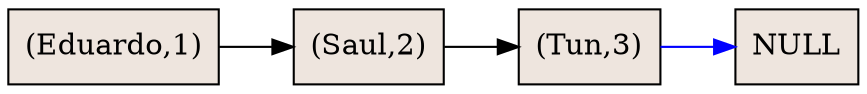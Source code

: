 digraph G{ rankdir=LR;
3870641[shape=record, style=filled, fillcolor=seashell2,label="(Eduardo,1)"];
3870641->3870637
3870637[shape=record, style=filled, fillcolor=seashell2,label="(Saul,2)"];
3870637->3870633
3870633[shape=record, style=filled, fillcolor=seashell2,label="(Tun,3)"];
null[shape=record, style=filled, fillcolor=seashell2,label="NULL"];
3870633->null[ color="blue"]
}